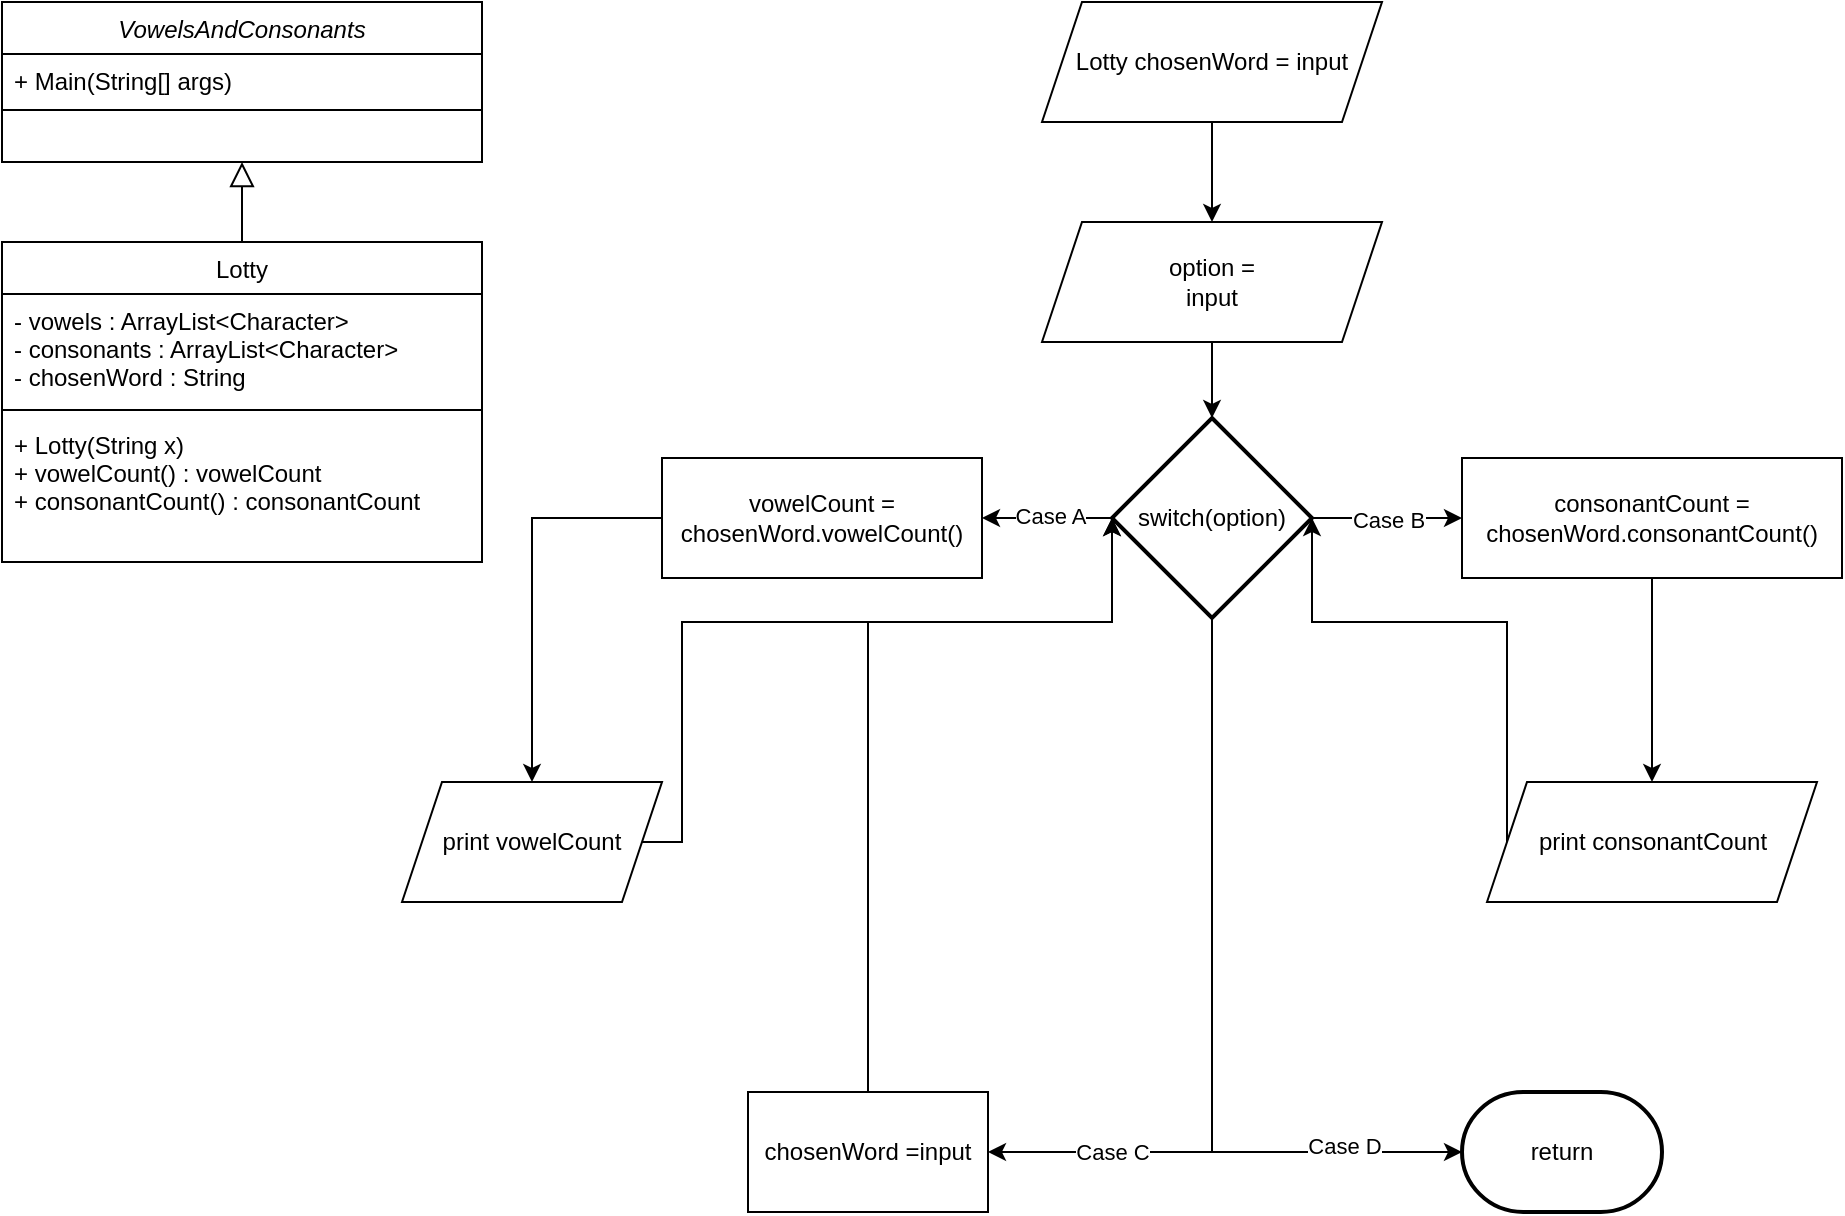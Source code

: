 <mxfile version="22.0.0" type="github">
  <diagram id="C5RBs43oDa-KdzZeNtuy" name="Page-1">
    <mxGraphModel dx="2390" dy="1367" grid="1" gridSize="10" guides="1" tooltips="1" connect="1" arrows="1" fold="1" page="1" pageScale="1" pageWidth="827" pageHeight="1169" math="0" shadow="0">
      <root>
        <mxCell id="WIyWlLk6GJQsqaUBKTNV-0" />
        <mxCell id="WIyWlLk6GJQsqaUBKTNV-1" parent="WIyWlLk6GJQsqaUBKTNV-0" />
        <mxCell id="zkfFHV4jXpPFQw0GAbJ--0" value="VowelsAndConsonants" style="swimlane;fontStyle=2;align=center;verticalAlign=top;childLayout=stackLayout;horizontal=1;startSize=26;horizontalStack=0;resizeParent=1;resizeLast=0;collapsible=1;marginBottom=0;rounded=0;shadow=0;strokeWidth=1;" parent="WIyWlLk6GJQsqaUBKTNV-1" vertex="1">
          <mxGeometry x="40" y="40" width="240" height="80" as="geometry">
            <mxRectangle x="230" y="140" width="160" height="26" as="alternateBounds" />
          </mxGeometry>
        </mxCell>
        <mxCell id="zkfFHV4jXpPFQw0GAbJ--1" value="+ Main(String[] args)" style="text;align=left;verticalAlign=top;spacingLeft=4;spacingRight=4;overflow=hidden;rotatable=0;points=[[0,0.5],[1,0.5]];portConstraint=eastwest;" parent="zkfFHV4jXpPFQw0GAbJ--0" vertex="1">
          <mxGeometry y="26" width="240" height="24" as="geometry" />
        </mxCell>
        <mxCell id="zkfFHV4jXpPFQw0GAbJ--4" value="" style="line;html=1;strokeWidth=1;align=left;verticalAlign=middle;spacingTop=-1;spacingLeft=3;spacingRight=3;rotatable=0;labelPosition=right;points=[];portConstraint=eastwest;" parent="zkfFHV4jXpPFQw0GAbJ--0" vertex="1">
          <mxGeometry y="50" width="240" height="8" as="geometry" />
        </mxCell>
        <mxCell id="zkfFHV4jXpPFQw0GAbJ--6" value="Lotty" style="swimlane;fontStyle=0;align=center;verticalAlign=top;childLayout=stackLayout;horizontal=1;startSize=26;horizontalStack=0;resizeParent=1;resizeLast=0;collapsible=1;marginBottom=0;rounded=0;shadow=0;strokeWidth=1;" parent="WIyWlLk6GJQsqaUBKTNV-1" vertex="1">
          <mxGeometry x="40" y="160" width="240" height="160" as="geometry">
            <mxRectangle x="130" y="380" width="160" height="26" as="alternateBounds" />
          </mxGeometry>
        </mxCell>
        <mxCell id="zkfFHV4jXpPFQw0GAbJ--7" value="- vowels : ArrayList&lt;Character&gt;&#xa;- consonants : ArrayList&lt;Character&gt;&#xa;- chosenWord : String&#xa;" style="text;align=left;verticalAlign=top;spacingLeft=4;spacingRight=4;overflow=hidden;rotatable=0;points=[[0,0.5],[1,0.5]];portConstraint=eastwest;" parent="zkfFHV4jXpPFQw0GAbJ--6" vertex="1">
          <mxGeometry y="26" width="240" height="54" as="geometry" />
        </mxCell>
        <mxCell id="zkfFHV4jXpPFQw0GAbJ--9" value="" style="line;html=1;strokeWidth=1;align=left;verticalAlign=middle;spacingTop=-1;spacingLeft=3;spacingRight=3;rotatable=0;labelPosition=right;points=[];portConstraint=eastwest;" parent="zkfFHV4jXpPFQw0GAbJ--6" vertex="1">
          <mxGeometry y="80" width="240" height="8" as="geometry" />
        </mxCell>
        <mxCell id="zkfFHV4jXpPFQw0GAbJ--11" value="+ Lotty(String x)&#xa;+ vowelCount() : vowelCount&#xa;+ consonantCount() : consonantCount&#xa;" style="text;align=left;verticalAlign=top;spacingLeft=4;spacingRight=4;overflow=hidden;rotatable=0;points=[[0,0.5],[1,0.5]];portConstraint=eastwest;" parent="zkfFHV4jXpPFQw0GAbJ--6" vertex="1">
          <mxGeometry y="88" width="240" height="72" as="geometry" />
        </mxCell>
        <mxCell id="zkfFHV4jXpPFQw0GAbJ--12" value="" style="endArrow=block;endSize=10;endFill=0;shadow=0;strokeWidth=1;rounded=0;edgeStyle=elbowEdgeStyle;elbow=vertical;" parent="WIyWlLk6GJQsqaUBKTNV-1" source="zkfFHV4jXpPFQw0GAbJ--6" target="zkfFHV4jXpPFQw0GAbJ--0" edge="1">
          <mxGeometry width="160" relative="1" as="geometry">
            <mxPoint x="200" y="203" as="sourcePoint" />
            <mxPoint x="200" y="203" as="targetPoint" />
          </mxGeometry>
        </mxCell>
        <mxCell id="ecTPQWviV-19aWjnjE0D-3" style="edgeStyle=orthogonalEdgeStyle;rounded=0;orthogonalLoop=1;jettySize=auto;html=1;" edge="1" parent="WIyWlLk6GJQsqaUBKTNV-1" source="ecTPQWviV-19aWjnjE0D-1" target="ecTPQWviV-19aWjnjE0D-2">
          <mxGeometry relative="1" as="geometry" />
        </mxCell>
        <mxCell id="ecTPQWviV-19aWjnjE0D-1" value="Lotty chosenWord = input" style="shape=parallelogram;perimeter=parallelogramPerimeter;whiteSpace=wrap;html=1;fixedSize=1;" vertex="1" parent="WIyWlLk6GJQsqaUBKTNV-1">
          <mxGeometry x="560" y="40" width="170" height="60" as="geometry" />
        </mxCell>
        <mxCell id="ecTPQWviV-19aWjnjE0D-5" style="edgeStyle=orthogonalEdgeStyle;rounded=0;orthogonalLoop=1;jettySize=auto;html=1;" edge="1" parent="WIyWlLk6GJQsqaUBKTNV-1" source="ecTPQWviV-19aWjnjE0D-2" target="ecTPQWviV-19aWjnjE0D-4">
          <mxGeometry relative="1" as="geometry" />
        </mxCell>
        <mxCell id="ecTPQWviV-19aWjnjE0D-2" value="&lt;div&gt;option =&lt;/div&gt;&lt;div&gt;input&lt;br&gt; &lt;/div&gt;" style="shape=parallelogram;perimeter=parallelogramPerimeter;whiteSpace=wrap;html=1;fixedSize=1;" vertex="1" parent="WIyWlLk6GJQsqaUBKTNV-1">
          <mxGeometry x="560" y="150" width="170" height="60" as="geometry" />
        </mxCell>
        <mxCell id="ecTPQWviV-19aWjnjE0D-13" style="edgeStyle=orthogonalEdgeStyle;rounded=0;orthogonalLoop=1;jettySize=auto;html=1;" edge="1" parent="WIyWlLk6GJQsqaUBKTNV-1" source="ecTPQWviV-19aWjnjE0D-4">
          <mxGeometry relative="1" as="geometry">
            <mxPoint x="530" y="298" as="targetPoint" />
          </mxGeometry>
        </mxCell>
        <mxCell id="ecTPQWviV-19aWjnjE0D-16" value="Case A" style="edgeLabel;html=1;align=center;verticalAlign=middle;resizable=0;points=[];" vertex="1" connectable="0" parent="ecTPQWviV-19aWjnjE0D-13">
          <mxGeometry x="-0.059" y="-1" relative="1" as="geometry">
            <mxPoint as="offset" />
          </mxGeometry>
        </mxCell>
        <mxCell id="ecTPQWviV-19aWjnjE0D-14" value="Case B" style="edgeStyle=orthogonalEdgeStyle;rounded=0;orthogonalLoop=1;jettySize=auto;html=1;entryX=0;entryY=0.5;entryDx=0;entryDy=0;" edge="1" parent="WIyWlLk6GJQsqaUBKTNV-1" source="ecTPQWviV-19aWjnjE0D-4">
          <mxGeometry relative="1" as="geometry">
            <mxPoint x="770" y="298" as="targetPoint" />
          </mxGeometry>
        </mxCell>
        <mxCell id="ecTPQWviV-19aWjnjE0D-28" style="edgeStyle=orthogonalEdgeStyle;rounded=0;orthogonalLoop=1;jettySize=auto;html=1;" edge="1" parent="WIyWlLk6GJQsqaUBKTNV-1" source="ecTPQWviV-19aWjnjE0D-4" target="ecTPQWviV-19aWjnjE0D-27">
          <mxGeometry relative="1" as="geometry">
            <Array as="points">
              <mxPoint x="645" y="615" />
            </Array>
          </mxGeometry>
        </mxCell>
        <mxCell id="ecTPQWviV-19aWjnjE0D-30" value="Case C" style="edgeLabel;html=1;align=center;verticalAlign=middle;resizable=0;points=[];" vertex="1" connectable="0" parent="ecTPQWviV-19aWjnjE0D-28">
          <mxGeometry x="0.622" relative="1" as="geometry">
            <mxPoint x="-10" as="offset" />
          </mxGeometry>
        </mxCell>
        <mxCell id="ecTPQWviV-19aWjnjE0D-4" value="switch(option)" style="strokeWidth=2;html=1;shape=mxgraph.flowchart.decision;whiteSpace=wrap;" vertex="1" parent="WIyWlLk6GJQsqaUBKTNV-1">
          <mxGeometry x="595" y="248" width="100" height="100" as="geometry" />
        </mxCell>
        <mxCell id="ecTPQWviV-19aWjnjE0D-24" style="edgeStyle=orthogonalEdgeStyle;rounded=0;orthogonalLoop=1;jettySize=auto;html=1;entryX=0.5;entryY=0;entryDx=0;entryDy=0;" edge="1" parent="WIyWlLk6GJQsqaUBKTNV-1" source="ecTPQWviV-19aWjnjE0D-17" target="ecTPQWviV-19aWjnjE0D-23">
          <mxGeometry relative="1" as="geometry" />
        </mxCell>
        <mxCell id="ecTPQWviV-19aWjnjE0D-17" value="consonantCount = chosenWord.consonantCount()" style="rounded=0;whiteSpace=wrap;html=1;" vertex="1" parent="WIyWlLk6GJQsqaUBKTNV-1">
          <mxGeometry x="770" y="268" width="190" height="60" as="geometry" />
        </mxCell>
        <mxCell id="ecTPQWviV-19aWjnjE0D-21" style="edgeStyle=orthogonalEdgeStyle;rounded=0;orthogonalLoop=1;jettySize=auto;html=1;entryX=0.5;entryY=0;entryDx=0;entryDy=0;" edge="1" parent="WIyWlLk6GJQsqaUBKTNV-1" source="ecTPQWviV-19aWjnjE0D-18" target="ecTPQWviV-19aWjnjE0D-20">
          <mxGeometry relative="1" as="geometry">
            <Array as="points">
              <mxPoint x="305" y="298" />
            </Array>
          </mxGeometry>
        </mxCell>
        <mxCell id="ecTPQWviV-19aWjnjE0D-18" value="vowelCount = chosenWord.vowelCount()" style="rounded=0;whiteSpace=wrap;html=1;" vertex="1" parent="WIyWlLk6GJQsqaUBKTNV-1">
          <mxGeometry x="370" y="268" width="160" height="60" as="geometry" />
        </mxCell>
        <mxCell id="ecTPQWviV-19aWjnjE0D-22" style="edgeStyle=orthogonalEdgeStyle;rounded=0;orthogonalLoop=1;jettySize=auto;html=1;entryX=0;entryY=0.5;entryDx=0;entryDy=0;entryPerimeter=0;" edge="1" parent="WIyWlLk6GJQsqaUBKTNV-1" source="ecTPQWviV-19aWjnjE0D-20" target="ecTPQWviV-19aWjnjE0D-4">
          <mxGeometry relative="1" as="geometry">
            <mxPoint x="570" y="350" as="targetPoint" />
            <Array as="points">
              <mxPoint x="380" y="460" />
              <mxPoint x="380" y="350" />
              <mxPoint x="595" y="350" />
            </Array>
          </mxGeometry>
        </mxCell>
        <mxCell id="ecTPQWviV-19aWjnjE0D-20" value="print vowelCount" style="shape=parallelogram;perimeter=parallelogramPerimeter;whiteSpace=wrap;html=1;fixedSize=1;" vertex="1" parent="WIyWlLk6GJQsqaUBKTNV-1">
          <mxGeometry x="240" y="430" width="130" height="60" as="geometry" />
        </mxCell>
        <mxCell id="ecTPQWviV-19aWjnjE0D-26" style="edgeStyle=orthogonalEdgeStyle;rounded=0;orthogonalLoop=1;jettySize=auto;html=1;entryX=1;entryY=0.5;entryDx=0;entryDy=0;entryPerimeter=0;exitX=0;exitY=0.5;exitDx=0;exitDy=0;" edge="1" parent="WIyWlLk6GJQsqaUBKTNV-1" source="ecTPQWviV-19aWjnjE0D-23" target="ecTPQWviV-19aWjnjE0D-4">
          <mxGeometry relative="1" as="geometry">
            <mxPoint x="710" y="320" as="targetPoint" />
            <Array as="points">
              <mxPoint x="793" y="350" />
              <mxPoint x="695" y="350" />
            </Array>
          </mxGeometry>
        </mxCell>
        <mxCell id="ecTPQWviV-19aWjnjE0D-23" value="print consonantCount" style="shape=parallelogram;perimeter=parallelogramPerimeter;whiteSpace=wrap;html=1;fixedSize=1;" vertex="1" parent="WIyWlLk6GJQsqaUBKTNV-1">
          <mxGeometry x="782.5" y="430" width="165" height="60" as="geometry" />
        </mxCell>
        <mxCell id="ecTPQWviV-19aWjnjE0D-33" style="edgeStyle=orthogonalEdgeStyle;rounded=0;orthogonalLoop=1;jettySize=auto;html=1;entryX=0;entryY=0.5;entryDx=0;entryDy=0;entryPerimeter=0;" edge="1" parent="WIyWlLk6GJQsqaUBKTNV-1" source="ecTPQWviV-19aWjnjE0D-27" target="ecTPQWviV-19aWjnjE0D-4">
          <mxGeometry relative="1" as="geometry">
            <mxPoint x="590" y="310" as="targetPoint" />
            <Array as="points">
              <mxPoint x="473" y="350" />
              <mxPoint x="595" y="350" />
            </Array>
          </mxGeometry>
        </mxCell>
        <mxCell id="ecTPQWviV-19aWjnjE0D-27" value="chosenWord =input" style="rounded=0;whiteSpace=wrap;html=1;" vertex="1" parent="WIyWlLk6GJQsqaUBKTNV-1">
          <mxGeometry x="413" y="585" width="120" height="60" as="geometry" />
        </mxCell>
        <mxCell id="ecTPQWviV-19aWjnjE0D-29" value="" style="endArrow=classic;html=1;rounded=0;exitX=0.5;exitY=1;exitDx=0;exitDy=0;exitPerimeter=0;entryX=0;entryY=0.5;entryDx=0;entryDy=0;entryPerimeter=0;" edge="1" parent="WIyWlLk6GJQsqaUBKTNV-1" source="ecTPQWviV-19aWjnjE0D-4" target="ecTPQWviV-19aWjnjE0D-32">
          <mxGeometry width="50" height="50" relative="1" as="geometry">
            <mxPoint x="640" y="390" as="sourcePoint" />
            <mxPoint x="740" y="530" as="targetPoint" />
            <Array as="points">
              <mxPoint x="645" y="615" />
              <mxPoint x="720" y="615" />
            </Array>
          </mxGeometry>
        </mxCell>
        <mxCell id="ecTPQWviV-19aWjnjE0D-31" value="Case D" style="edgeLabel;html=1;align=center;verticalAlign=middle;resizable=0;points=[];" vertex="1" connectable="0" parent="ecTPQWviV-19aWjnjE0D-29">
          <mxGeometry x="0.696" y="3" relative="1" as="geometry">
            <mxPoint as="offset" />
          </mxGeometry>
        </mxCell>
        <mxCell id="ecTPQWviV-19aWjnjE0D-32" value="return" style="strokeWidth=2;html=1;shape=mxgraph.flowchart.terminator;whiteSpace=wrap;" vertex="1" parent="WIyWlLk6GJQsqaUBKTNV-1">
          <mxGeometry x="770" y="585" width="100" height="60" as="geometry" />
        </mxCell>
      </root>
    </mxGraphModel>
  </diagram>
</mxfile>
